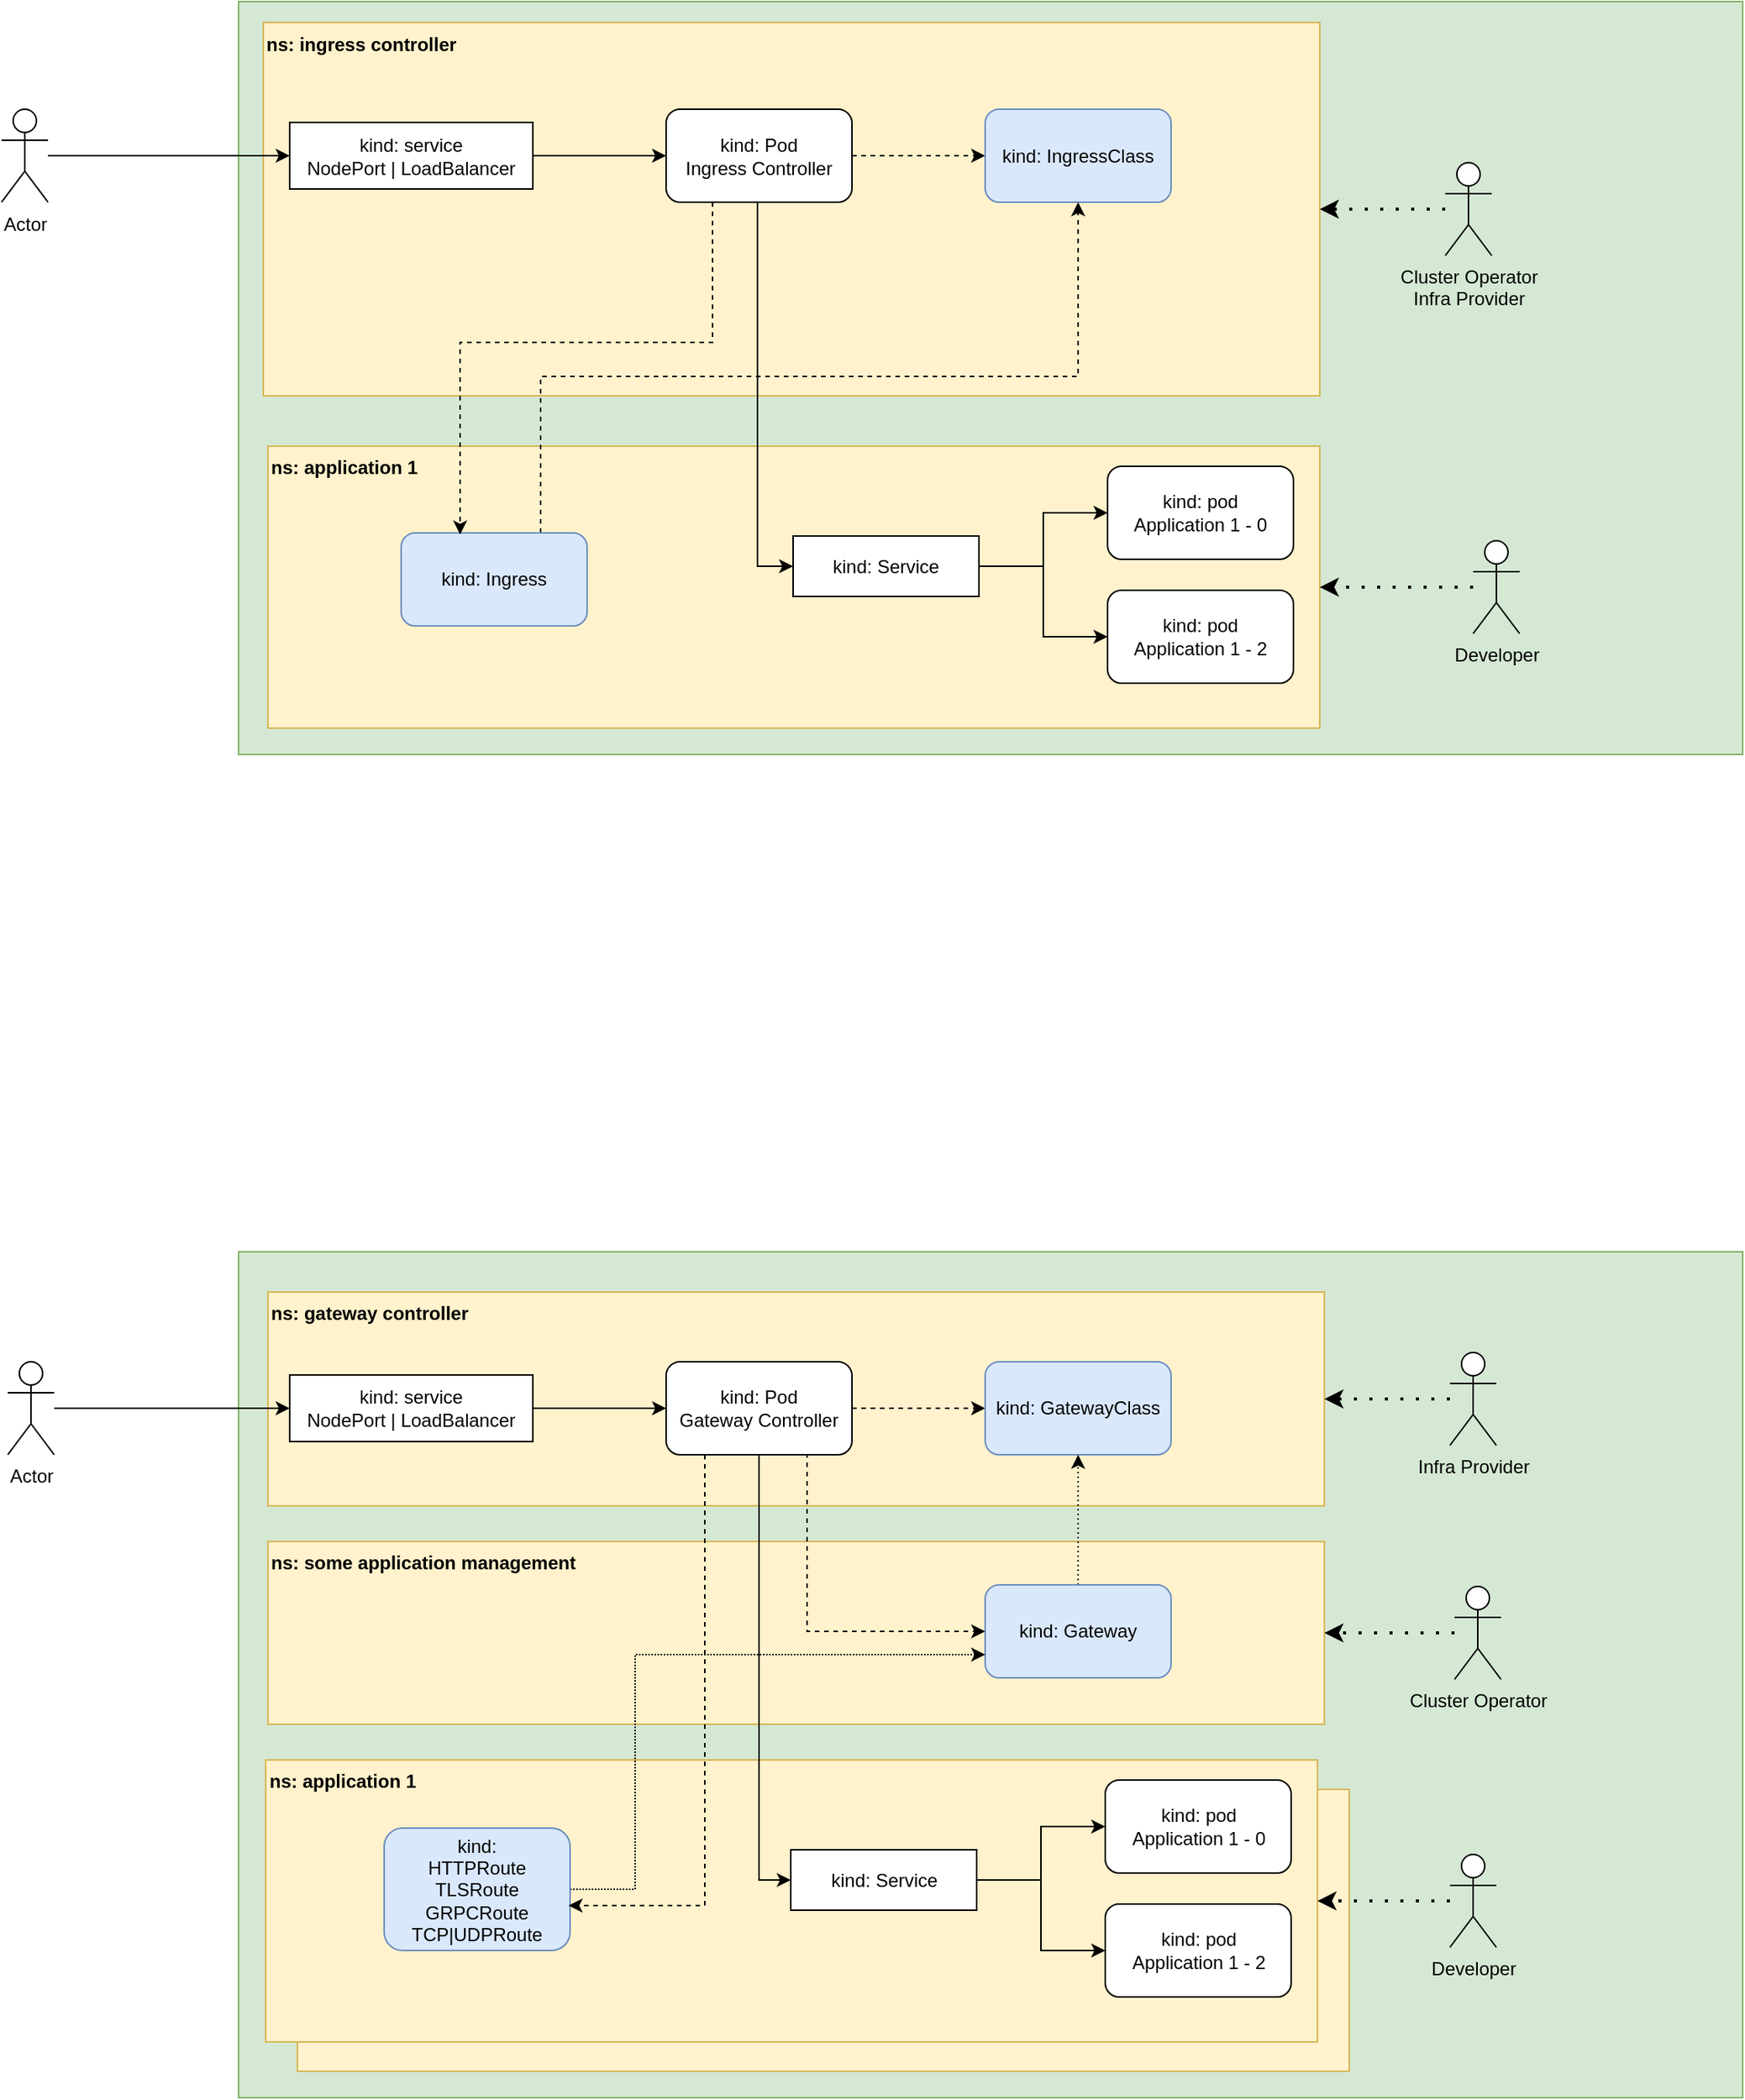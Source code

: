 <mxfile version="14.1.8" type="device" pages="2"><diagram id="qdseICyviGaQcKgYnbgp" name="01 Ingress Controller"><mxGraphModel dx="1391" dy="1013" grid="0" gridSize="10" guides="1" tooltips="1" connect="1" arrows="1" fold="1" page="0" pageScale="1" pageWidth="1169" pageHeight="827" math="0" shadow="0"><root><mxCell id="0"/><mxCell id="1" parent="0"/><mxCell id="9gB1FN2BUZfFwONEEU95-3" value="" style="rounded=0;whiteSpace=wrap;html=1;fillColor=#d5e8d4;strokeColor=#82b366;" vertex="1" parent="1"><mxGeometry x="326" y="72" width="971" height="486" as="geometry"/></mxCell><mxCell id="9gB1FN2BUZfFwONEEU95-24" value="" style="rounded=0;whiteSpace=wrap;html=1;fillColor=#d5e8d4;strokeColor=#82b366;" vertex="1" parent="1"><mxGeometry x="326" y="879" width="971" height="546" as="geometry"/></mxCell><mxCell id="9gB1FN2BUZfFwONEEU95-47" value="&lt;b&gt;ns: application 1&lt;/b&gt;" style="rounded=0;whiteSpace=wrap;html=1;fillColor=#fff2cc;strokeColor=#d6b656;align=left;horizontal=1;verticalAlign=top;" vertex="1" parent="1"><mxGeometry x="364" y="1226" width="679" height="182" as="geometry"/></mxCell><mxCell id="9gB1FN2BUZfFwONEEU95-1" value="Actor" style="shape=umlActor;verticalLabelPosition=bottom;verticalAlign=top;html=1;outlineConnect=0;" vertex="1" parent="1"><mxGeometry x="173" y="141.5" width="30" height="60" as="geometry"/></mxCell><mxCell id="9gB1FN2BUZfFwONEEU95-6" value="&lt;b&gt;ns: ingress controller&lt;/b&gt;" style="rounded=0;whiteSpace=wrap;html=1;fillColor=#fff2cc;strokeColor=#d6b656;align=left;horizontal=1;verticalAlign=top;" vertex="1" parent="1"><mxGeometry x="342" y="85.5" width="682" height="241" as="geometry"/></mxCell><mxCell id="9gB1FN2BUZfFwONEEU95-10" style="edgeStyle=orthogonalEdgeStyle;rounded=0;orthogonalLoop=1;jettySize=auto;html=1;" edge="1" parent="1" source="9gB1FN2BUZfFwONEEU95-5" target="9gB1FN2BUZfFwONEEU95-9"><mxGeometry relative="1" as="geometry"/></mxCell><mxCell id="9gB1FN2BUZfFwONEEU95-5" value="kind: service&lt;br&gt;NodePort | LoadBalancer" style="rounded=0;whiteSpace=wrap;html=1;" vertex="1" parent="1"><mxGeometry x="359" y="150" width="157" height="43" as="geometry"/></mxCell><mxCell id="9gB1FN2BUZfFwONEEU95-13" style="edgeStyle=orthogonalEdgeStyle;rounded=0;orthogonalLoop=1;jettySize=auto;html=1;entryX=0;entryY=0.5;entryDx=0;entryDy=0;startArrow=none;startFill=0;dashed=1;" edge="1" parent="1" source="9gB1FN2BUZfFwONEEU95-9" target="9gB1FN2BUZfFwONEEU95-12"><mxGeometry relative="1" as="geometry"/></mxCell><mxCell id="9gB1FN2BUZfFwONEEU95-9" value="kind: Pod&lt;br&gt;Ingress Controller" style="rounded=1;whiteSpace=wrap;html=1;" vertex="1" parent="1"><mxGeometry x="602" y="141.5" width="120" height="60" as="geometry"/></mxCell><mxCell id="9gB1FN2BUZfFwONEEU95-11" value="&lt;b&gt;ns: application 1&lt;/b&gt;" style="rounded=0;whiteSpace=wrap;html=1;fillColor=#fff2cc;strokeColor=#d6b656;align=left;horizontal=1;verticalAlign=top;" vertex="1" parent="1"><mxGeometry x="345" y="359" width="679" height="182" as="geometry"/></mxCell><mxCell id="9gB1FN2BUZfFwONEEU95-12" value="kind: IngressClass" style="rounded=1;whiteSpace=wrap;html=1;fillColor=#dae8fc;strokeColor=#6c8ebf;" vertex="1" parent="1"><mxGeometry x="808" y="141.5" width="120" height="60" as="geometry"/></mxCell><mxCell id="9gB1FN2BUZfFwONEEU95-17" style="edgeStyle=orthogonalEdgeStyle;rounded=0;orthogonalLoop=1;jettySize=auto;html=1;entryX=0;entryY=0.5;entryDx=0;entryDy=0;startArrow=none;startFill=0;" edge="1" parent="1" source="9gB1FN2BUZfFwONEEU95-14" target="9gB1FN2BUZfFwONEEU95-15"><mxGeometry relative="1" as="geometry"/></mxCell><mxCell id="9gB1FN2BUZfFwONEEU95-18" style="edgeStyle=orthogonalEdgeStyle;rounded=0;orthogonalLoop=1;jettySize=auto;html=1;entryX=0;entryY=0.5;entryDx=0;entryDy=0;startArrow=none;startFill=0;" edge="1" parent="1" source="9gB1FN2BUZfFwONEEU95-14" target="9gB1FN2BUZfFwONEEU95-16"><mxGeometry relative="1" as="geometry"/></mxCell><mxCell id="9gB1FN2BUZfFwONEEU95-14" value="kind: Service" style="rounded=0;whiteSpace=wrap;html=1;" vertex="1" parent="1"><mxGeometry x="684" y="417" width="120" height="39" as="geometry"/></mxCell><mxCell id="9gB1FN2BUZfFwONEEU95-15" value="kind: pod&lt;br&gt;Application 1 - 0" style="rounded=1;whiteSpace=wrap;html=1;" vertex="1" parent="1"><mxGeometry x="887" y="372" width="120" height="60" as="geometry"/></mxCell><mxCell id="9gB1FN2BUZfFwONEEU95-16" value="kind: pod&lt;br&gt;Application 1 - 2" style="rounded=1;whiteSpace=wrap;html=1;" vertex="1" parent="1"><mxGeometry x="887" y="452" width="120" height="60" as="geometry"/></mxCell><mxCell id="9gB1FN2BUZfFwONEEU95-22" style="edgeStyle=orthogonalEdgeStyle;rounded=0;orthogonalLoop=1;jettySize=auto;html=1;startArrow=none;startFill=0;exitX=0.75;exitY=0;exitDx=0;exitDy=0;dashed=1;" edge="1" parent="1" source="9gB1FN2BUZfFwONEEU95-19" target="9gB1FN2BUZfFwONEEU95-12"><mxGeometry relative="1" as="geometry"><Array as="points"><mxPoint x="521" y="314"/><mxPoint x="868" y="314"/></Array></mxGeometry></mxCell><mxCell id="9gB1FN2BUZfFwONEEU95-19" value="kind: Ingress" style="rounded=1;whiteSpace=wrap;html=1;fillColor=#dae8fc;strokeColor=#6c8ebf;" vertex="1" parent="1"><mxGeometry x="431" y="415" width="120" height="60" as="geometry"/></mxCell><mxCell id="9gB1FN2BUZfFwONEEU95-20" style="edgeStyle=orthogonalEdgeStyle;rounded=0;orthogonalLoop=1;jettySize=auto;html=1;startArrow=none;startFill=0;dashed=1;exitX=0.25;exitY=1;exitDx=0;exitDy=0;entryX=0.317;entryY=0.017;entryDx=0;entryDy=0;entryPerimeter=0;" edge="1" parent="1" source="9gB1FN2BUZfFwONEEU95-9" target="9gB1FN2BUZfFwONEEU95-19"><mxGeometry relative="1" as="geometry"><Array as="points"><mxPoint x="632" y="292"/><mxPoint x="469" y="292"/></Array></mxGeometry></mxCell><mxCell id="9gB1FN2BUZfFwONEEU95-21" style="edgeStyle=orthogonalEdgeStyle;rounded=0;orthogonalLoop=1;jettySize=auto;html=1;entryX=0;entryY=0.5;entryDx=0;entryDy=0;startArrow=none;startFill=0;" edge="1" parent="1" source="9gB1FN2BUZfFwONEEU95-9" target="9gB1FN2BUZfFwONEEU95-14"><mxGeometry relative="1" as="geometry"><Array as="points"><mxPoint x="661" y="437"/></Array></mxGeometry></mxCell><mxCell id="9gB1FN2BUZfFwONEEU95-23" style="edgeStyle=orthogonalEdgeStyle;rounded=0;orthogonalLoop=1;jettySize=auto;html=1;entryX=0;entryY=0.5;entryDx=0;entryDy=0;startArrow=none;startFill=0;" edge="1" parent="1" source="9gB1FN2BUZfFwONEEU95-1" target="9gB1FN2BUZfFwONEEU95-5"><mxGeometry relative="1" as="geometry"/></mxCell><mxCell id="9gB1FN2BUZfFwONEEU95-25" value="&lt;b&gt;ns: gateway controller&lt;/b&gt;" style="rounded=0;whiteSpace=wrap;html=1;fillColor=#fff2cc;strokeColor=#d6b656;align=left;horizontal=1;verticalAlign=top;" vertex="1" parent="1"><mxGeometry x="345" y="905" width="682" height="138" as="geometry"/></mxCell><mxCell id="9gB1FN2BUZfFwONEEU95-31" style="edgeStyle=orthogonalEdgeStyle;rounded=0;orthogonalLoop=1;jettySize=auto;html=1;entryX=0;entryY=0.5;entryDx=0;entryDy=0;startArrow=none;startFill=0;" edge="1" parent="1" source="9gB1FN2BUZfFwONEEU95-26" target="9gB1FN2BUZfFwONEEU95-27"><mxGeometry relative="1" as="geometry"/></mxCell><mxCell id="9gB1FN2BUZfFwONEEU95-26" value="kind: service&lt;br&gt;NodePort | LoadBalancer" style="rounded=0;whiteSpace=wrap;html=1;" vertex="1" parent="1"><mxGeometry x="359" y="958.5" width="157" height="43" as="geometry"/></mxCell><mxCell id="9gB1FN2BUZfFwONEEU95-32" style="edgeStyle=orthogonalEdgeStyle;rounded=0;orthogonalLoop=1;jettySize=auto;html=1;startArrow=none;startFill=0;dashed=1;" edge="1" parent="1" source="9gB1FN2BUZfFwONEEU95-27" target="9gB1FN2BUZfFwONEEU95-28"><mxGeometry relative="1" as="geometry"/></mxCell><mxCell id="9gB1FN2BUZfFwONEEU95-27" value="kind: Pod&lt;br&gt;Gateway Controller" style="rounded=1;whiteSpace=wrap;html=1;" vertex="1" parent="1"><mxGeometry x="602" y="950" width="120" height="60" as="geometry"/></mxCell><mxCell id="9gB1FN2BUZfFwONEEU95-28" value="kind: GatewayClass" style="rounded=1;whiteSpace=wrap;html=1;fillColor=#dae8fc;strokeColor=#6c8ebf;" vertex="1" parent="1"><mxGeometry x="808" y="950" width="120" height="60" as="geometry"/></mxCell><mxCell id="9gB1FN2BUZfFwONEEU95-30" style="edgeStyle=orthogonalEdgeStyle;rounded=0;orthogonalLoop=1;jettySize=auto;html=1;entryX=0;entryY=0.5;entryDx=0;entryDy=0;startArrow=none;startFill=0;" edge="1" parent="1" source="9gB1FN2BUZfFwONEEU95-29" target="9gB1FN2BUZfFwONEEU95-26"><mxGeometry relative="1" as="geometry"/></mxCell><mxCell id="9gB1FN2BUZfFwONEEU95-29" value="Actor" style="shape=umlActor;verticalLabelPosition=bottom;verticalAlign=top;html=1;outlineConnect=0;" vertex="1" parent="1"><mxGeometry x="177" y="950" width="30" height="60" as="geometry"/></mxCell><mxCell id="9gB1FN2BUZfFwONEEU95-33" value="&lt;b&gt;ns: some application management&lt;/b&gt;" style="rounded=0;whiteSpace=wrap;html=1;fillColor=#fff2cc;strokeColor=#d6b656;align=left;horizontal=1;verticalAlign=top;" vertex="1" parent="1"><mxGeometry x="345" y="1066" width="682" height="118" as="geometry"/></mxCell><mxCell id="9gB1FN2BUZfFwONEEU95-61" style="edgeStyle=orthogonalEdgeStyle;rounded=0;orthogonalLoop=1;jettySize=auto;html=1;entryX=0.5;entryY=1;entryDx=0;entryDy=0;dashed=1;startArrow=none;startFill=0;strokeWidth=1;dashPattern=1 2;" edge="1" parent="1" source="9gB1FN2BUZfFwONEEU95-34" target="9gB1FN2BUZfFwONEEU95-28"><mxGeometry relative="1" as="geometry"/></mxCell><mxCell id="9gB1FN2BUZfFwONEEU95-34" value="kind: Gateway" style="rounded=1;whiteSpace=wrap;html=1;fillColor=#dae8fc;strokeColor=#6c8ebf;" vertex="1" parent="1"><mxGeometry x="808" y="1094" width="120" height="60" as="geometry"/></mxCell><mxCell id="9gB1FN2BUZfFwONEEU95-35" style="edgeStyle=orthogonalEdgeStyle;rounded=0;orthogonalLoop=1;jettySize=auto;html=1;entryX=0;entryY=0.5;entryDx=0;entryDy=0;dashed=1;startArrow=none;startFill=0;exitX=0.75;exitY=1;exitDx=0;exitDy=0;" edge="1" parent="1" source="9gB1FN2BUZfFwONEEU95-27" target="9gB1FN2BUZfFwONEEU95-34"><mxGeometry relative="1" as="geometry"><Array as="points"><mxPoint x="693" y="1010"/><mxPoint x="693" y="1124"/></Array></mxGeometry></mxCell><mxCell id="9gB1FN2BUZfFwONEEU95-37" style="edgeStyle=orthogonalEdgeStyle;rounded=0;orthogonalLoop=1;jettySize=auto;html=1;dashed=1;startArrow=none;startFill=0;dashPattern=1 4;strokeWidth=2;" edge="1" parent="1" source="9gB1FN2BUZfFwONEEU95-36" target="9gB1FN2BUZfFwONEEU95-6"><mxGeometry relative="1" as="geometry"/></mxCell><mxCell id="9gB1FN2BUZfFwONEEU95-36" value="Cluster Operator&lt;br&gt;Infra Provider" style="shape=umlActor;verticalLabelPosition=bottom;verticalAlign=top;html=1;outlineConnect=0;" vertex="1" parent="1"><mxGeometry x="1105" y="176" width="30" height="60" as="geometry"/></mxCell><mxCell id="9gB1FN2BUZfFwONEEU95-39" style="edgeStyle=orthogonalEdgeStyle;rounded=0;orthogonalLoop=1;jettySize=auto;html=1;dashed=1;dashPattern=1 4;startArrow=none;startFill=0;strokeWidth=2;" edge="1" parent="1" source="9gB1FN2BUZfFwONEEU95-38" target="9gB1FN2BUZfFwONEEU95-25"><mxGeometry relative="1" as="geometry"/></mxCell><mxCell id="9gB1FN2BUZfFwONEEU95-38" value="Infra Provider" style="shape=umlActor;verticalLabelPosition=bottom;verticalAlign=top;html=1;outlineConnect=0;" vertex="1" parent="1"><mxGeometry x="1108" y="944" width="30" height="60" as="geometry"/></mxCell><mxCell id="9gB1FN2BUZfFwONEEU95-41" style="edgeStyle=orthogonalEdgeStyle;rounded=0;orthogonalLoop=1;jettySize=auto;html=1;entryX=1;entryY=0.5;entryDx=0;entryDy=0;dashed=1;dashPattern=1 4;startArrow=none;startFill=0;strokeWidth=2;" edge="1" parent="1" source="9gB1FN2BUZfFwONEEU95-40" target="9gB1FN2BUZfFwONEEU95-33"><mxGeometry relative="1" as="geometry"/></mxCell><mxCell id="9gB1FN2BUZfFwONEEU95-40" value="Cluster Operator" style="shape=umlActor;verticalLabelPosition=bottom;verticalAlign=top;html=1;outlineConnect=0;" vertex="1" parent="1"><mxGeometry x="1111" y="1095" width="30" height="60" as="geometry"/></mxCell><mxCell id="9gB1FN2BUZfFwONEEU95-42" value="&lt;b&gt;ns: application 1&lt;/b&gt;" style="rounded=0;whiteSpace=wrap;html=1;fillColor=#fff2cc;strokeColor=#d6b656;align=left;horizontal=1;verticalAlign=top;" vertex="1" parent="1"><mxGeometry x="343.5" y="1207" width="679" height="182" as="geometry"/></mxCell><mxCell id="9gB1FN2BUZfFwONEEU95-55" style="edgeStyle=orthogonalEdgeStyle;rounded=0;orthogonalLoop=1;jettySize=auto;html=1;entryX=0;entryY=0.5;entryDx=0;entryDy=0;startArrow=none;startFill=0;strokeWidth=1;" edge="1" parent="1" source="9gB1FN2BUZfFwONEEU95-43" target="9gB1FN2BUZfFwONEEU95-44"><mxGeometry relative="1" as="geometry"/></mxCell><mxCell id="9gB1FN2BUZfFwONEEU95-56" style="edgeStyle=orthogonalEdgeStyle;rounded=0;orthogonalLoop=1;jettySize=auto;html=1;entryX=0;entryY=0.5;entryDx=0;entryDy=0;startArrow=none;startFill=0;strokeWidth=1;" edge="1" parent="1" source="9gB1FN2BUZfFwONEEU95-43" target="9gB1FN2BUZfFwONEEU95-45"><mxGeometry relative="1" as="geometry"/></mxCell><mxCell id="9gB1FN2BUZfFwONEEU95-43" value="kind: Service" style="rounded=0;whiteSpace=wrap;html=1;" vertex="1" parent="1"><mxGeometry x="682.5" y="1265" width="120" height="39" as="geometry"/></mxCell><mxCell id="9gB1FN2BUZfFwONEEU95-44" value="kind: pod&lt;br&gt;Application 1 - 0" style="rounded=1;whiteSpace=wrap;html=1;" vertex="1" parent="1"><mxGeometry x="885.5" y="1220" width="120" height="60" as="geometry"/></mxCell><mxCell id="9gB1FN2BUZfFwONEEU95-45" value="kind: pod&lt;br&gt;Application 1 - 2" style="rounded=1;whiteSpace=wrap;html=1;" vertex="1" parent="1"><mxGeometry x="885.5" y="1300" width="120" height="60" as="geometry"/></mxCell><mxCell id="9gB1FN2BUZfFwONEEU95-60" style="edgeStyle=orthogonalEdgeStyle;rounded=0;orthogonalLoop=1;jettySize=auto;html=1;entryX=0;entryY=0.75;entryDx=0;entryDy=0;dashed=1;startArrow=none;startFill=0;strokeWidth=1;dashPattern=1 1;" edge="1" parent="1" source="9gB1FN2BUZfFwONEEU95-46" target="9gB1FN2BUZfFwONEEU95-34"><mxGeometry relative="1" as="geometry"><Array as="points"><mxPoint x="582" y="1291"/><mxPoint x="582" y="1139"/></Array></mxGeometry></mxCell><mxCell id="9gB1FN2BUZfFwONEEU95-46" value="kind: &lt;br&gt;HTTPRoute&lt;br&gt;TLSRoute&lt;br&gt;GRPCRoute&lt;br&gt;TCP|UDPRoute" style="rounded=1;whiteSpace=wrap;html=1;fillColor=#dae8fc;strokeColor=#6c8ebf;" vertex="1" parent="1"><mxGeometry x="420" y="1251" width="120" height="79" as="geometry"/></mxCell><mxCell id="9gB1FN2BUZfFwONEEU95-50" style="edgeStyle=orthogonalEdgeStyle;rounded=0;orthogonalLoop=1;jettySize=auto;html=1;dashed=1;dashPattern=1 4;startArrow=none;startFill=0;strokeWidth=2;" edge="1" parent="1" source="9gB1FN2BUZfFwONEEU95-49" target="9gB1FN2BUZfFwONEEU95-11"><mxGeometry relative="1" as="geometry"/></mxCell><mxCell id="9gB1FN2BUZfFwONEEU95-49" value="Developer" style="shape=umlActor;verticalLabelPosition=bottom;verticalAlign=top;html=1;outlineConnect=0;" vertex="1" parent="1"><mxGeometry x="1123" y="420" width="30" height="60" as="geometry"/></mxCell><mxCell id="9gB1FN2BUZfFwONEEU95-54" style="edgeStyle=orthogonalEdgeStyle;rounded=0;orthogonalLoop=1;jettySize=auto;html=1;dashed=1;dashPattern=1 4;startArrow=none;startFill=0;strokeWidth=2;" edge="1" parent="1" source="9gB1FN2BUZfFwONEEU95-53" target="9gB1FN2BUZfFwONEEU95-42"><mxGeometry relative="1" as="geometry"/></mxCell><mxCell id="9gB1FN2BUZfFwONEEU95-53" value="Developer" style="shape=umlActor;verticalLabelPosition=bottom;verticalAlign=top;html=1;outlineConnect=0;" vertex="1" parent="1"><mxGeometry x="1108" y="1268" width="30" height="60" as="geometry"/></mxCell><mxCell id="9gB1FN2BUZfFwONEEU95-57" style="edgeStyle=orthogonalEdgeStyle;rounded=0;orthogonalLoop=1;jettySize=auto;html=1;entryX=0;entryY=0.5;entryDx=0;entryDy=0;startArrow=none;startFill=0;strokeWidth=1;" edge="1" parent="1" source="9gB1FN2BUZfFwONEEU95-27" target="9gB1FN2BUZfFwONEEU95-43"><mxGeometry relative="1" as="geometry"/></mxCell><mxCell id="9gB1FN2BUZfFwONEEU95-59" style="edgeStyle=orthogonalEdgeStyle;rounded=0;orthogonalLoop=1;jettySize=auto;html=1;entryX=0.992;entryY=0.633;entryDx=0;entryDy=0;entryPerimeter=0;dashed=1;startArrow=none;startFill=0;strokeWidth=1;" edge="1" parent="1" source="9gB1FN2BUZfFwONEEU95-27" target="9gB1FN2BUZfFwONEEU95-46"><mxGeometry relative="1" as="geometry"><Array as="points"><mxPoint x="627" y="1301"/></Array></mxGeometry></mxCell></root></mxGraphModel></diagram><diagram id="pT2EtKZqBxceq87cdcn6" name="Кактус"><mxGraphModel dx="1791" dy="1013" grid="0" gridSize="10" guides="1" tooltips="1" connect="1" arrows="1" fold="1" page="0" pageScale="1" pageWidth="1169" pageHeight="827" math="0" shadow="0"><root><mxCell id="aPEfzOhBmqBkzlGIEb-p-0"/><mxCell id="aPEfzOhBmqBkzlGIEb-p-1" parent="aPEfzOhBmqBkzlGIEb-p-0"/><mxCell id="FGpAOPEN_ae-9I46JGdh-0" value="" style="rounded=0;whiteSpace=wrap;html=1;dashed=1;dashPattern=1 4;fillColor=#d5e8d4;strokeColor=#82b366;" vertex="1" parent="aPEfzOhBmqBkzlGIEb-p-1"><mxGeometry x="106" y="117" width="931" height="441" as="geometry"/></mxCell><mxCell id="RS84lyi7huy2PCzkYKG5-2" style="edgeStyle=orthogonalEdgeStyle;rounded=0;orthogonalLoop=1;jettySize=auto;html=1;entryX=0;entryY=0.5;entryDx=0;entryDy=0;startArrow=none;startFill=0;strokeWidth=1;" edge="1" parent="aPEfzOhBmqBkzlGIEb-p-1" source="FGpAOPEN_ae-9I46JGdh-1" target="RS84lyi7huy2PCzkYKG5-0"><mxGeometry relative="1" as="geometry"/></mxCell><mxCell id="RS84lyi7huy2PCzkYKG5-3" style="edgeStyle=orthogonalEdgeStyle;rounded=0;orthogonalLoop=1;jettySize=auto;html=1;startArrow=none;startFill=0;strokeWidth=1;" edge="1" parent="aPEfzOhBmqBkzlGIEb-p-1" source="FGpAOPEN_ae-9I46JGdh-1" target="RS84lyi7huy2PCzkYKG5-1"><mxGeometry relative="1" as="geometry"/></mxCell><mxCell id="RS84lyi7huy2PCzkYKG5-4" value="&lt;font size=&quot;1&quot;&gt;&lt;b style=&quot;font-size: 14px&quot;&gt;NAT&lt;/b&gt;&lt;/font&gt;" style="edgeLabel;html=1;align=center;verticalAlign=middle;resizable=0;points=[];" vertex="1" connectable="0" parent="RS84lyi7huy2PCzkYKG5-3"><mxGeometry x="-0.497" relative="1" as="geometry"><mxPoint x="-12" as="offset"/></mxGeometry></mxCell><mxCell id="FGpAOPEN_ae-9I46JGdh-1" value="kind: Service&lt;br&gt;NodePort | LoadBalancer" style="rounded=0;whiteSpace=wrap;html=1;" vertex="1" parent="aPEfzOhBmqBkzlGIEb-p-1"><mxGeometry x="162" y="209" width="160" height="48" as="geometry"/></mxCell><mxCell id="RS84lyi7huy2PCzkYKG5-0" value="kind: Pod&lt;br&gt;app-pod-0" style="rounded=1;whiteSpace=wrap;html=1;" vertex="1" parent="aPEfzOhBmqBkzlGIEb-p-1"><mxGeometry x="453" y="161" width="120" height="60" as="geometry"/></mxCell><mxCell id="RS84lyi7huy2PCzkYKG5-1" value="kind: Pod&lt;br&gt;app-pod-1" style="rounded=1;whiteSpace=wrap;html=1;" vertex="1" parent="aPEfzOhBmqBkzlGIEb-p-1"><mxGeometry x="453" y="247" width="120" height="60" as="geometry"/></mxCell><mxCell id="RS84lyi7huy2PCzkYKG5-6" style="edgeStyle=orthogonalEdgeStyle;rounded=0;orthogonalLoop=1;jettySize=auto;html=1;entryX=0;entryY=0.5;entryDx=0;entryDy=0;startArrow=none;startFill=0;strokeWidth=1;" edge="1" parent="aPEfzOhBmqBkzlGIEb-p-1" source="RS84lyi7huy2PCzkYKG5-5" target="FGpAOPEN_ae-9I46JGdh-1"><mxGeometry relative="1" as="geometry"/></mxCell><mxCell id="RS84lyi7huy2PCzkYKG5-7" value="&lt;font style=&quot;font-size: 14px&quot;&gt;&lt;b&gt;TCP/UDP&lt;/b&gt;&lt;/font&gt;" style="edgeLabel;html=1;align=center;verticalAlign=middle;resizable=0;points=[];" vertex="1" connectable="0" parent="RS84lyi7huy2PCzkYKG5-6"><mxGeometry x="-0.2" y="1" relative="1" as="geometry"><mxPoint as="offset"/></mxGeometry></mxCell><mxCell id="RS84lyi7huy2PCzkYKG5-5" value="Actor" style="shape=umlActor;verticalLabelPosition=bottom;verticalAlign=top;html=1;outlineConnect=0;" vertex="1" parent="aPEfzOhBmqBkzlGIEb-p-1"><mxGeometry x="-18" y="203" width="30" height="60" as="geometry"/></mxCell><mxCell id="RS84lyi7huy2PCzkYKG5-13" value="&lt;span style=&quot;font-size: 13px&quot;&gt;&lt;b&gt;NAT&lt;/b&gt;&lt;/span&gt;" style="edgeStyle=orthogonalEdgeStyle;rounded=0;orthogonalLoop=1;jettySize=auto;html=1;entryX=0;entryY=0.5;entryDx=0;entryDy=0;startArrow=none;startFill=0;strokeWidth=1;" edge="1" parent="aPEfzOhBmqBkzlGIEb-p-1" source="RS84lyi7huy2PCzkYKG5-8" target="RS84lyi7huy2PCzkYKG5-9"><mxGeometry relative="1" as="geometry"/></mxCell><mxCell id="RS84lyi7huy2PCzkYKG5-8" value="kind: Service&lt;br&gt;NodePort | LoadBalancer" style="rounded=0;whiteSpace=wrap;html=1;" vertex="1" parent="aPEfzOhBmqBkzlGIEb-p-1"><mxGeometry x="156" y="406" width="160" height="48" as="geometry"/></mxCell><mxCell id="RS84lyi7huy2PCzkYKG5-14" style="edgeStyle=orthogonalEdgeStyle;rounded=0;orthogonalLoop=1;jettySize=auto;html=1;entryX=0;entryY=0.5;entryDx=0;entryDy=0;startArrow=none;startFill=0;strokeWidth=1;" edge="1" parent="aPEfzOhBmqBkzlGIEb-p-1" source="RS84lyi7huy2PCzkYKG5-9" target="RS84lyi7huy2PCzkYKG5-10"><mxGeometry relative="1" as="geometry"/></mxCell><mxCell id="RS84lyi7huy2PCzkYKG5-9" value="kind: Pod&lt;br&gt;ingress|gateway controller" style="rounded=1;whiteSpace=wrap;html=1;" vertex="1" parent="aPEfzOhBmqBkzlGIEb-p-1"><mxGeometry x="394" y="400" width="165" height="60" as="geometry"/></mxCell><mxCell id="RS84lyi7huy2PCzkYKG5-15" style="edgeStyle=orthogonalEdgeStyle;rounded=0;orthogonalLoop=1;jettySize=auto;html=1;entryX=0;entryY=0.5;entryDx=0;entryDy=0;startArrow=none;startFill=0;strokeWidth=1;" edge="1" parent="aPEfzOhBmqBkzlGIEb-p-1" source="RS84lyi7huy2PCzkYKG5-10" target="RS84lyi7huy2PCzkYKG5-11"><mxGeometry relative="1" as="geometry"/></mxCell><mxCell id="RS84lyi7huy2PCzkYKG5-17" value="&lt;b&gt;&lt;font style=&quot;font-size: 14px&quot;&gt;NAT&lt;/font&gt;&lt;/b&gt;" style="edgeLabel;html=1;align=center;verticalAlign=middle;resizable=0;points=[];" vertex="1" connectable="0" parent="RS84lyi7huy2PCzkYKG5-15"><mxGeometry x="-0.257" y="1" relative="1" as="geometry"><mxPoint x="1" as="offset"/></mxGeometry></mxCell><mxCell id="RS84lyi7huy2PCzkYKG5-16" style="edgeStyle=orthogonalEdgeStyle;rounded=0;orthogonalLoop=1;jettySize=auto;html=1;entryX=0;entryY=0.5;entryDx=0;entryDy=0;startArrow=none;startFill=0;strokeWidth=1;" edge="1" parent="aPEfzOhBmqBkzlGIEb-p-1" source="RS84lyi7huy2PCzkYKG5-10" target="RS84lyi7huy2PCzkYKG5-12"><mxGeometry relative="1" as="geometry"/></mxCell><mxCell id="RS84lyi7huy2PCzkYKG5-10" value="kind: Service&lt;br&gt;ClusterIP" style="rounded=0;whiteSpace=wrap;html=1;" vertex="1" parent="aPEfzOhBmqBkzlGIEb-p-1"><mxGeometry x="619" y="406" width="160" height="48" as="geometry"/></mxCell><mxCell id="RS84lyi7huy2PCzkYKG5-11" value="kind: Pod&lt;br&gt;app-pod-0" style="rounded=1;whiteSpace=wrap;html=1;" vertex="1" parent="aPEfzOhBmqBkzlGIEb-p-1"><mxGeometry x="868" y="353" width="120" height="60" as="geometry"/></mxCell><mxCell id="RS84lyi7huy2PCzkYKG5-12" value="kind: Pod&lt;br&gt;app-pod-1" style="rounded=1;whiteSpace=wrap;html=1;" vertex="1" parent="aPEfzOhBmqBkzlGIEb-p-1"><mxGeometry x="868" y="448" width="120" height="60" as="geometry"/></mxCell><mxCell id="RS84lyi7huy2PCzkYKG5-19" value="&lt;b&gt;&lt;font style=&quot;font-size: 14px&quot;&gt;TCP/UDP&lt;/font&gt;&lt;/b&gt;" style="edgeStyle=orthogonalEdgeStyle;rounded=0;orthogonalLoop=1;jettySize=auto;html=1;entryX=0;entryY=0.5;entryDx=0;entryDy=0;startArrow=none;startFill=0;strokeWidth=1;" edge="1" parent="aPEfzOhBmqBkzlGIEb-p-1" source="RS84lyi7huy2PCzkYKG5-18" target="RS84lyi7huy2PCzkYKG5-8"><mxGeometry relative="1" as="geometry"/></mxCell><mxCell id="RS84lyi7huy2PCzkYKG5-18" value="Actor" style="shape=umlActor;verticalLabelPosition=bottom;verticalAlign=top;html=1;outlineConnect=0;" vertex="1" parent="aPEfzOhBmqBkzlGIEb-p-1"><mxGeometry x="-16" y="400" width="30" height="60" as="geometry"/></mxCell></root></mxGraphModel></diagram></mxfile>